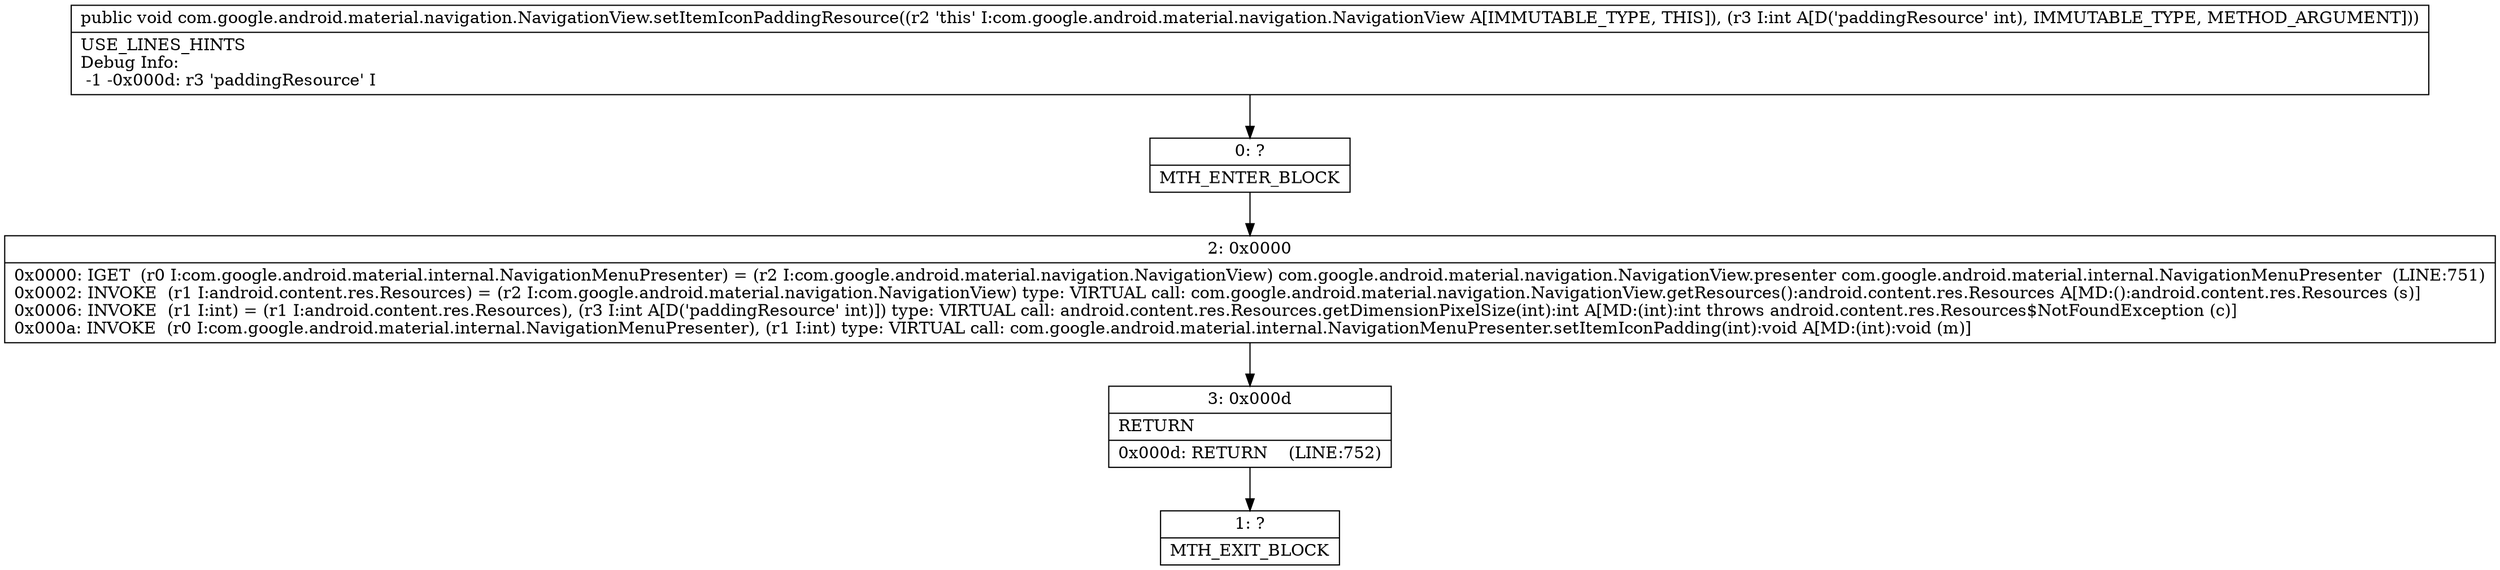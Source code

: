 digraph "CFG forcom.google.android.material.navigation.NavigationView.setItemIconPaddingResource(I)V" {
Node_0 [shape=record,label="{0\:\ ?|MTH_ENTER_BLOCK\l}"];
Node_2 [shape=record,label="{2\:\ 0x0000|0x0000: IGET  (r0 I:com.google.android.material.internal.NavigationMenuPresenter) = (r2 I:com.google.android.material.navigation.NavigationView) com.google.android.material.navigation.NavigationView.presenter com.google.android.material.internal.NavigationMenuPresenter  (LINE:751)\l0x0002: INVOKE  (r1 I:android.content.res.Resources) = (r2 I:com.google.android.material.navigation.NavigationView) type: VIRTUAL call: com.google.android.material.navigation.NavigationView.getResources():android.content.res.Resources A[MD:():android.content.res.Resources (s)]\l0x0006: INVOKE  (r1 I:int) = (r1 I:android.content.res.Resources), (r3 I:int A[D('paddingResource' int)]) type: VIRTUAL call: android.content.res.Resources.getDimensionPixelSize(int):int A[MD:(int):int throws android.content.res.Resources$NotFoundException (c)]\l0x000a: INVOKE  (r0 I:com.google.android.material.internal.NavigationMenuPresenter), (r1 I:int) type: VIRTUAL call: com.google.android.material.internal.NavigationMenuPresenter.setItemIconPadding(int):void A[MD:(int):void (m)]\l}"];
Node_3 [shape=record,label="{3\:\ 0x000d|RETURN\l|0x000d: RETURN    (LINE:752)\l}"];
Node_1 [shape=record,label="{1\:\ ?|MTH_EXIT_BLOCK\l}"];
MethodNode[shape=record,label="{public void com.google.android.material.navigation.NavigationView.setItemIconPaddingResource((r2 'this' I:com.google.android.material.navigation.NavigationView A[IMMUTABLE_TYPE, THIS]), (r3 I:int A[D('paddingResource' int), IMMUTABLE_TYPE, METHOD_ARGUMENT]))  | USE_LINES_HINTS\lDebug Info:\l  \-1 \-0x000d: r3 'paddingResource' I\l}"];
MethodNode -> Node_0;Node_0 -> Node_2;
Node_2 -> Node_3;
Node_3 -> Node_1;
}

